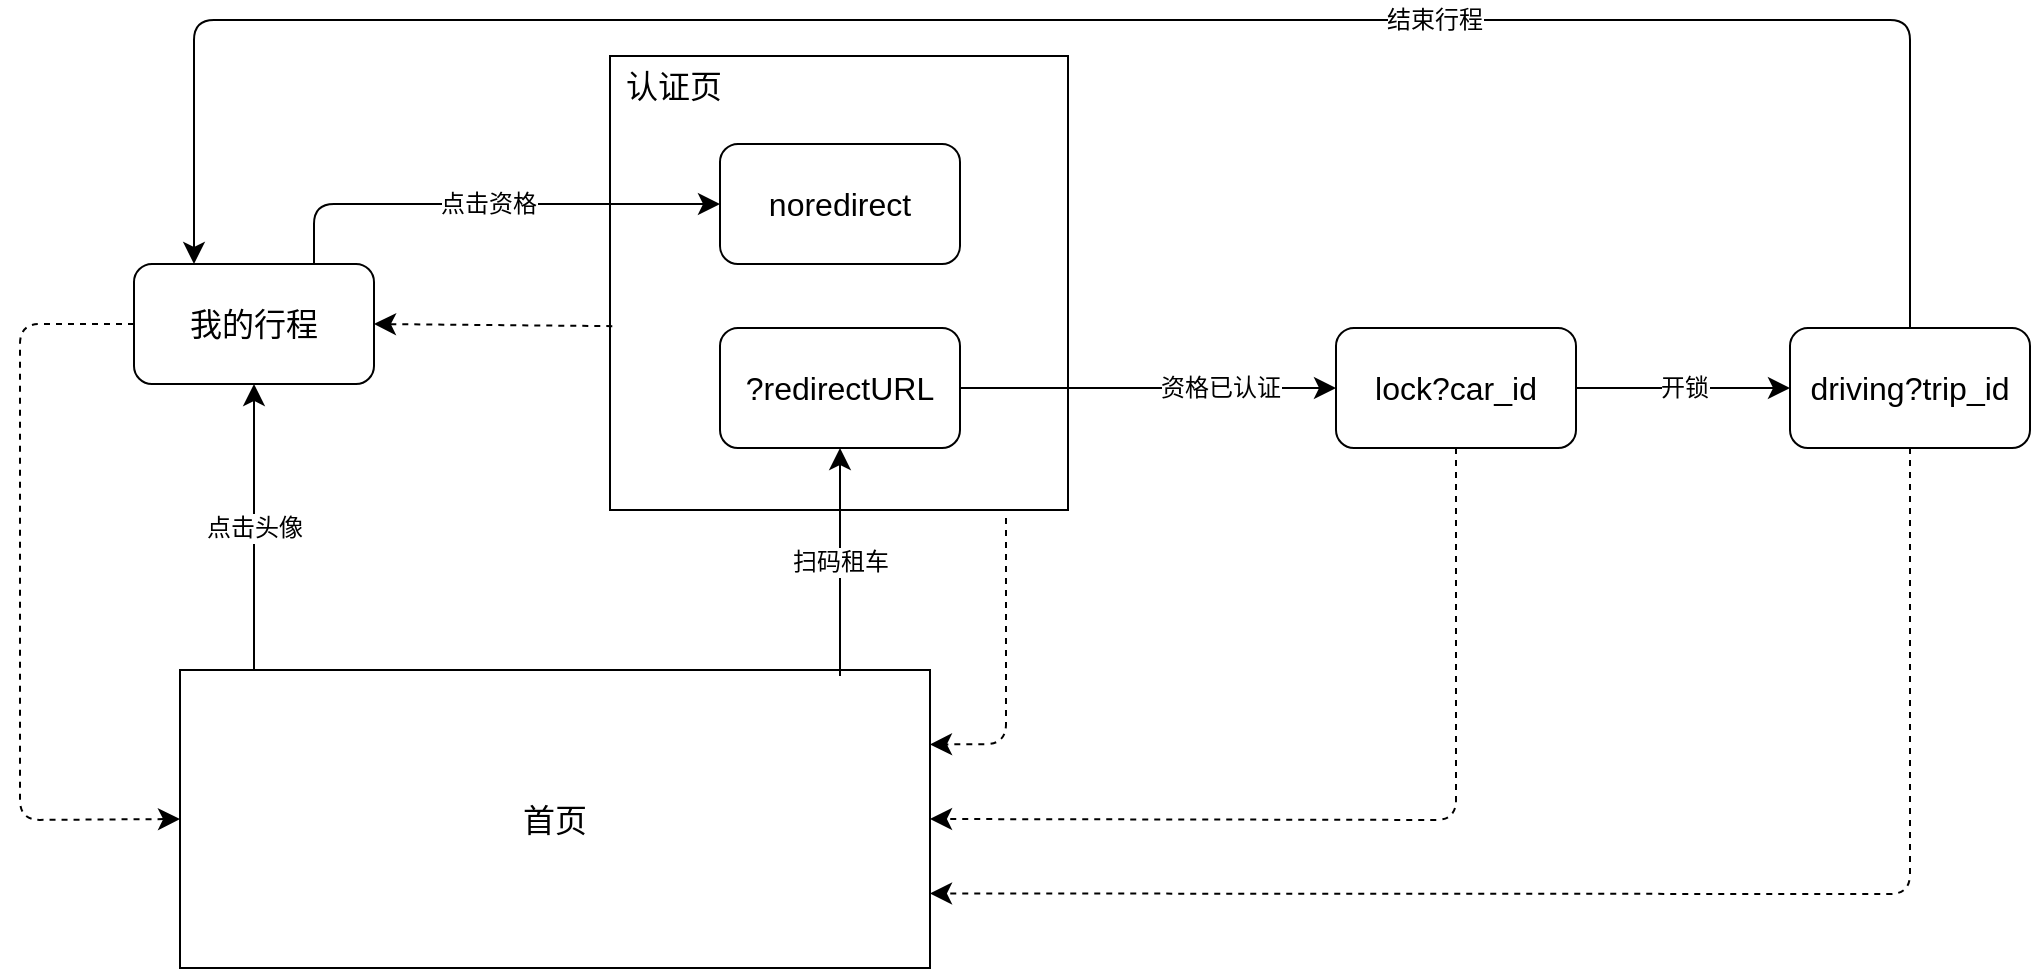 <mxfile version="20.8.16" type="device"><diagram name="第 1 页" id="oWYETD6x5d65ZxRdVE_E"><mxGraphModel dx="2127" dy="1573" grid="0" gridSize="10" guides="1" tooltips="1" connect="1" arrows="1" fold="1" page="0" pageScale="1" pageWidth="827" pageHeight="1169" math="0" shadow="0"><root><mxCell id="0"/><mxCell id="1" parent="0"/><mxCell id="0zk-SSgQJEpgFjDNbxc_-4" value="首页" style="rounded=0;whiteSpace=wrap;html=1;fontSize=16;" vertex="1" parent="1"><mxGeometry x="-71" y="247" width="375" height="149" as="geometry"/></mxCell><mxCell id="0zk-SSgQJEpgFjDNbxc_-6" value="我的行程" style="rounded=1;whiteSpace=wrap;html=1;fontSize=16;" vertex="1" parent="1"><mxGeometry x="-94" y="44" width="120" height="60" as="geometry"/></mxCell><mxCell id="0zk-SSgQJEpgFjDNbxc_-7" value="" style="rounded=0;whiteSpace=wrap;html=1;fontSize=16;" vertex="1" parent="1"><mxGeometry x="144" y="-60" width="229" height="227" as="geometry"/></mxCell><mxCell id="0zk-SSgQJEpgFjDNbxc_-8" value="noredirect" style="rounded=1;whiteSpace=wrap;html=1;fontSize=16;" vertex="1" parent="1"><mxGeometry x="199" y="-16" width="120" height="60" as="geometry"/></mxCell><mxCell id="0zk-SSgQJEpgFjDNbxc_-9" value="?redirectURL" style="rounded=1;whiteSpace=wrap;html=1;fontSize=16;" vertex="1" parent="1"><mxGeometry x="199" y="76" width="120" height="60" as="geometry"/></mxCell><mxCell id="0zk-SSgQJEpgFjDNbxc_-10" value="lock?car_id" style="rounded=1;whiteSpace=wrap;html=1;fontSize=16;" vertex="1" parent="1"><mxGeometry x="507" y="76" width="120" height="60" as="geometry"/></mxCell><mxCell id="0zk-SSgQJEpgFjDNbxc_-11" value="认证页" style="text;html=1;strokeColor=none;fillColor=none;align=center;verticalAlign=middle;whiteSpace=wrap;rounded=0;fontSize=16;" vertex="1" parent="1"><mxGeometry x="146" y="-60" width="60" height="30" as="geometry"/></mxCell><mxCell id="0zk-SSgQJEpgFjDNbxc_-13" value="driving?trip_id" style="rounded=1;whiteSpace=wrap;html=1;fontSize=16;" vertex="1" parent="1"><mxGeometry x="734" y="76" width="120" height="60" as="geometry"/></mxCell><mxCell id="0zk-SSgQJEpgFjDNbxc_-14" value="点击头像" style="endArrow=classic;html=1;rounded=0;fontSize=12;startSize=8;endSize=8;curved=1;entryX=0.5;entryY=1;entryDx=0;entryDy=0;" edge="1" parent="1" target="0zk-SSgQJEpgFjDNbxc_-6"><mxGeometry width="50" height="50" relative="1" as="geometry"><mxPoint x="-34" y="247" as="sourcePoint"/><mxPoint x="-59" y="219" as="targetPoint"/></mxGeometry></mxCell><mxCell id="0zk-SSgQJEpgFjDNbxc_-16" value="资格已认证" style="endArrow=classic;html=1;rounded=0;fontSize=12;startSize=8;endSize=8;curved=1;entryX=0;entryY=0.5;entryDx=0;entryDy=0;exitX=1;exitY=0.5;exitDx=0;exitDy=0;" edge="1" parent="1" source="0zk-SSgQJEpgFjDNbxc_-9" target="0zk-SSgQJEpgFjDNbxc_-10"><mxGeometry x="0.372" width="50" height="50" relative="1" as="geometry"><mxPoint x="331" y="112" as="sourcePoint"/><mxPoint x="381" y="62" as="targetPoint"/><Array as="points"><mxPoint x="454" y="106"/></Array><mxPoint x="1" as="offset"/></mxGeometry></mxCell><mxCell id="0zk-SSgQJEpgFjDNbxc_-17" value="开锁" style="endArrow=classic;html=1;rounded=0;fontSize=12;startSize=8;endSize=8;curved=1;exitX=1;exitY=0.5;exitDx=0;exitDy=0;entryX=0;entryY=0.5;entryDx=0;entryDy=0;" edge="1" parent="1" source="0zk-SSgQJEpgFjDNbxc_-10" target="0zk-SSgQJEpgFjDNbxc_-13"><mxGeometry width="50" height="50" relative="1" as="geometry"><mxPoint x="701" y="135" as="sourcePoint"/><mxPoint x="751" y="85" as="targetPoint"/></mxGeometry></mxCell><mxCell id="0zk-SSgQJEpgFjDNbxc_-18" value="点击资格" style="endArrow=classic;html=1;rounded=1;fontSize=12;startSize=8;endSize=8;exitX=0.75;exitY=0;exitDx=0;exitDy=0;entryX=0;entryY=0.5;entryDx=0;entryDy=0;" edge="1" parent="1" source="0zk-SSgQJEpgFjDNbxc_-6" target="0zk-SSgQJEpgFjDNbxc_-8"><mxGeometry width="50" height="50" relative="1" as="geometry"><mxPoint x="-27" y="-33" as="sourcePoint"/><mxPoint x="23" y="-83" as="targetPoint"/><Array as="points"><mxPoint x="-4" y="14"/></Array></mxGeometry></mxCell><mxCell id="0zk-SSgQJEpgFjDNbxc_-19" value="" style="endArrow=classic;html=1;rounded=1;fontSize=12;startSize=8;endSize=8;exitX=0;exitY=0.5;exitDx=0;exitDy=0;entryX=0;entryY=0.5;entryDx=0;entryDy=0;dashed=1;" edge="1" parent="1" source="0zk-SSgQJEpgFjDNbxc_-6" target="0zk-SSgQJEpgFjDNbxc_-4"><mxGeometry width="50" height="50" relative="1" as="geometry"><mxPoint x="-179" y="281" as="sourcePoint"/><mxPoint x="-129" y="231" as="targetPoint"/><Array as="points"><mxPoint x="-151" y="74"/><mxPoint x="-151" y="322"/></Array></mxGeometry></mxCell><mxCell id="0zk-SSgQJEpgFjDNbxc_-22" value="扫码租车" style="endArrow=classic;html=1;rounded=1;fontSize=12;startSize=8;endSize=8;entryX=0.5;entryY=1;entryDx=0;entryDy=0;" edge="1" parent="1" target="0zk-SSgQJEpgFjDNbxc_-9"><mxGeometry width="50" height="50" relative="1" as="geometry"><mxPoint x="259" y="250" as="sourcePoint"/><mxPoint x="438" y="239" as="targetPoint"/></mxGeometry></mxCell><mxCell id="0zk-SSgQJEpgFjDNbxc_-23" value="" style="endArrow=classic;html=1;rounded=1;fontSize=12;startSize=8;endSize=8;exitX=0.005;exitY=0.595;exitDx=0;exitDy=0;exitPerimeter=0;entryX=1;entryY=0.5;entryDx=0;entryDy=0;dashed=1;" edge="1" parent="1" source="0zk-SSgQJEpgFjDNbxc_-7" target="0zk-SSgQJEpgFjDNbxc_-6"><mxGeometry width="50" height="50" relative="1" as="geometry"><mxPoint x="47" y="176" as="sourcePoint"/><mxPoint x="97" y="126" as="targetPoint"/></mxGeometry></mxCell><mxCell id="0zk-SSgQJEpgFjDNbxc_-24" value="" style="endArrow=classic;html=1;rounded=1;fontSize=12;startSize=8;endSize=8;exitX=0.5;exitY=1;exitDx=0;exitDy=0;entryX=1;entryY=0.5;entryDx=0;entryDy=0;dashed=1;" edge="1" parent="1" source="0zk-SSgQJEpgFjDNbxc_-10" target="0zk-SSgQJEpgFjDNbxc_-4"><mxGeometry width="50" height="50" relative="1" as="geometry"><mxPoint x="565" y="413" as="sourcePoint"/><mxPoint x="615" y="363" as="targetPoint"/><Array as="points"><mxPoint x="567" y="322"/></Array></mxGeometry></mxCell><mxCell id="0zk-SSgQJEpgFjDNbxc_-25" value="" style="endArrow=classic;html=1;rounded=1;fontSize=12;startSize=8;endSize=8;exitX=0.5;exitY=1;exitDx=0;exitDy=0;entryX=1;entryY=0.75;entryDx=0;entryDy=0;dashed=1;" edge="1" parent="1" source="0zk-SSgQJEpgFjDNbxc_-13" target="0zk-SSgQJEpgFjDNbxc_-4"><mxGeometry width="50" height="50" relative="1" as="geometry"><mxPoint x="865" y="432" as="sourcePoint"/><mxPoint x="915" y="382" as="targetPoint"/><Array as="points"><mxPoint x="794" y="359"/></Array></mxGeometry></mxCell><mxCell id="0zk-SSgQJEpgFjDNbxc_-26" value="" style="endArrow=classic;html=1;rounded=1;fontSize=12;startSize=8;endSize=8;entryX=1;entryY=0.25;entryDx=0;entryDy=0;dashed=1;" edge="1" parent="1" target="0zk-SSgQJEpgFjDNbxc_-4"><mxGeometry width="50" height="50" relative="1" as="geometry"><mxPoint x="342" y="171" as="sourcePoint"/><mxPoint x="470" y="187" as="targetPoint"/><Array as="points"><mxPoint x="342" y="216"/><mxPoint x="342" y="248"/><mxPoint x="342" y="284"/></Array></mxGeometry></mxCell><mxCell id="0zk-SSgQJEpgFjDNbxc_-27" value="结束行程" style="endArrow=classic;html=1;rounded=1;fontSize=12;startSize=8;endSize=8;exitX=0.5;exitY=0;exitDx=0;exitDy=0;entryX=0.25;entryY=0;entryDx=0;entryDy=0;" edge="1" parent="1" source="0zk-SSgQJEpgFjDNbxc_-13" target="0zk-SSgQJEpgFjDNbxc_-6"><mxGeometry x="-0.309" width="50" height="50" relative="1" as="geometry"><mxPoint x="864" y="59" as="sourcePoint"/><mxPoint x="-118" y="-54" as="targetPoint"/><Array as="points"><mxPoint x="794" y="-78"/><mxPoint x="-64" y="-78"/></Array><mxPoint as="offset"/></mxGeometry></mxCell></root></mxGraphModel></diagram></mxfile>
